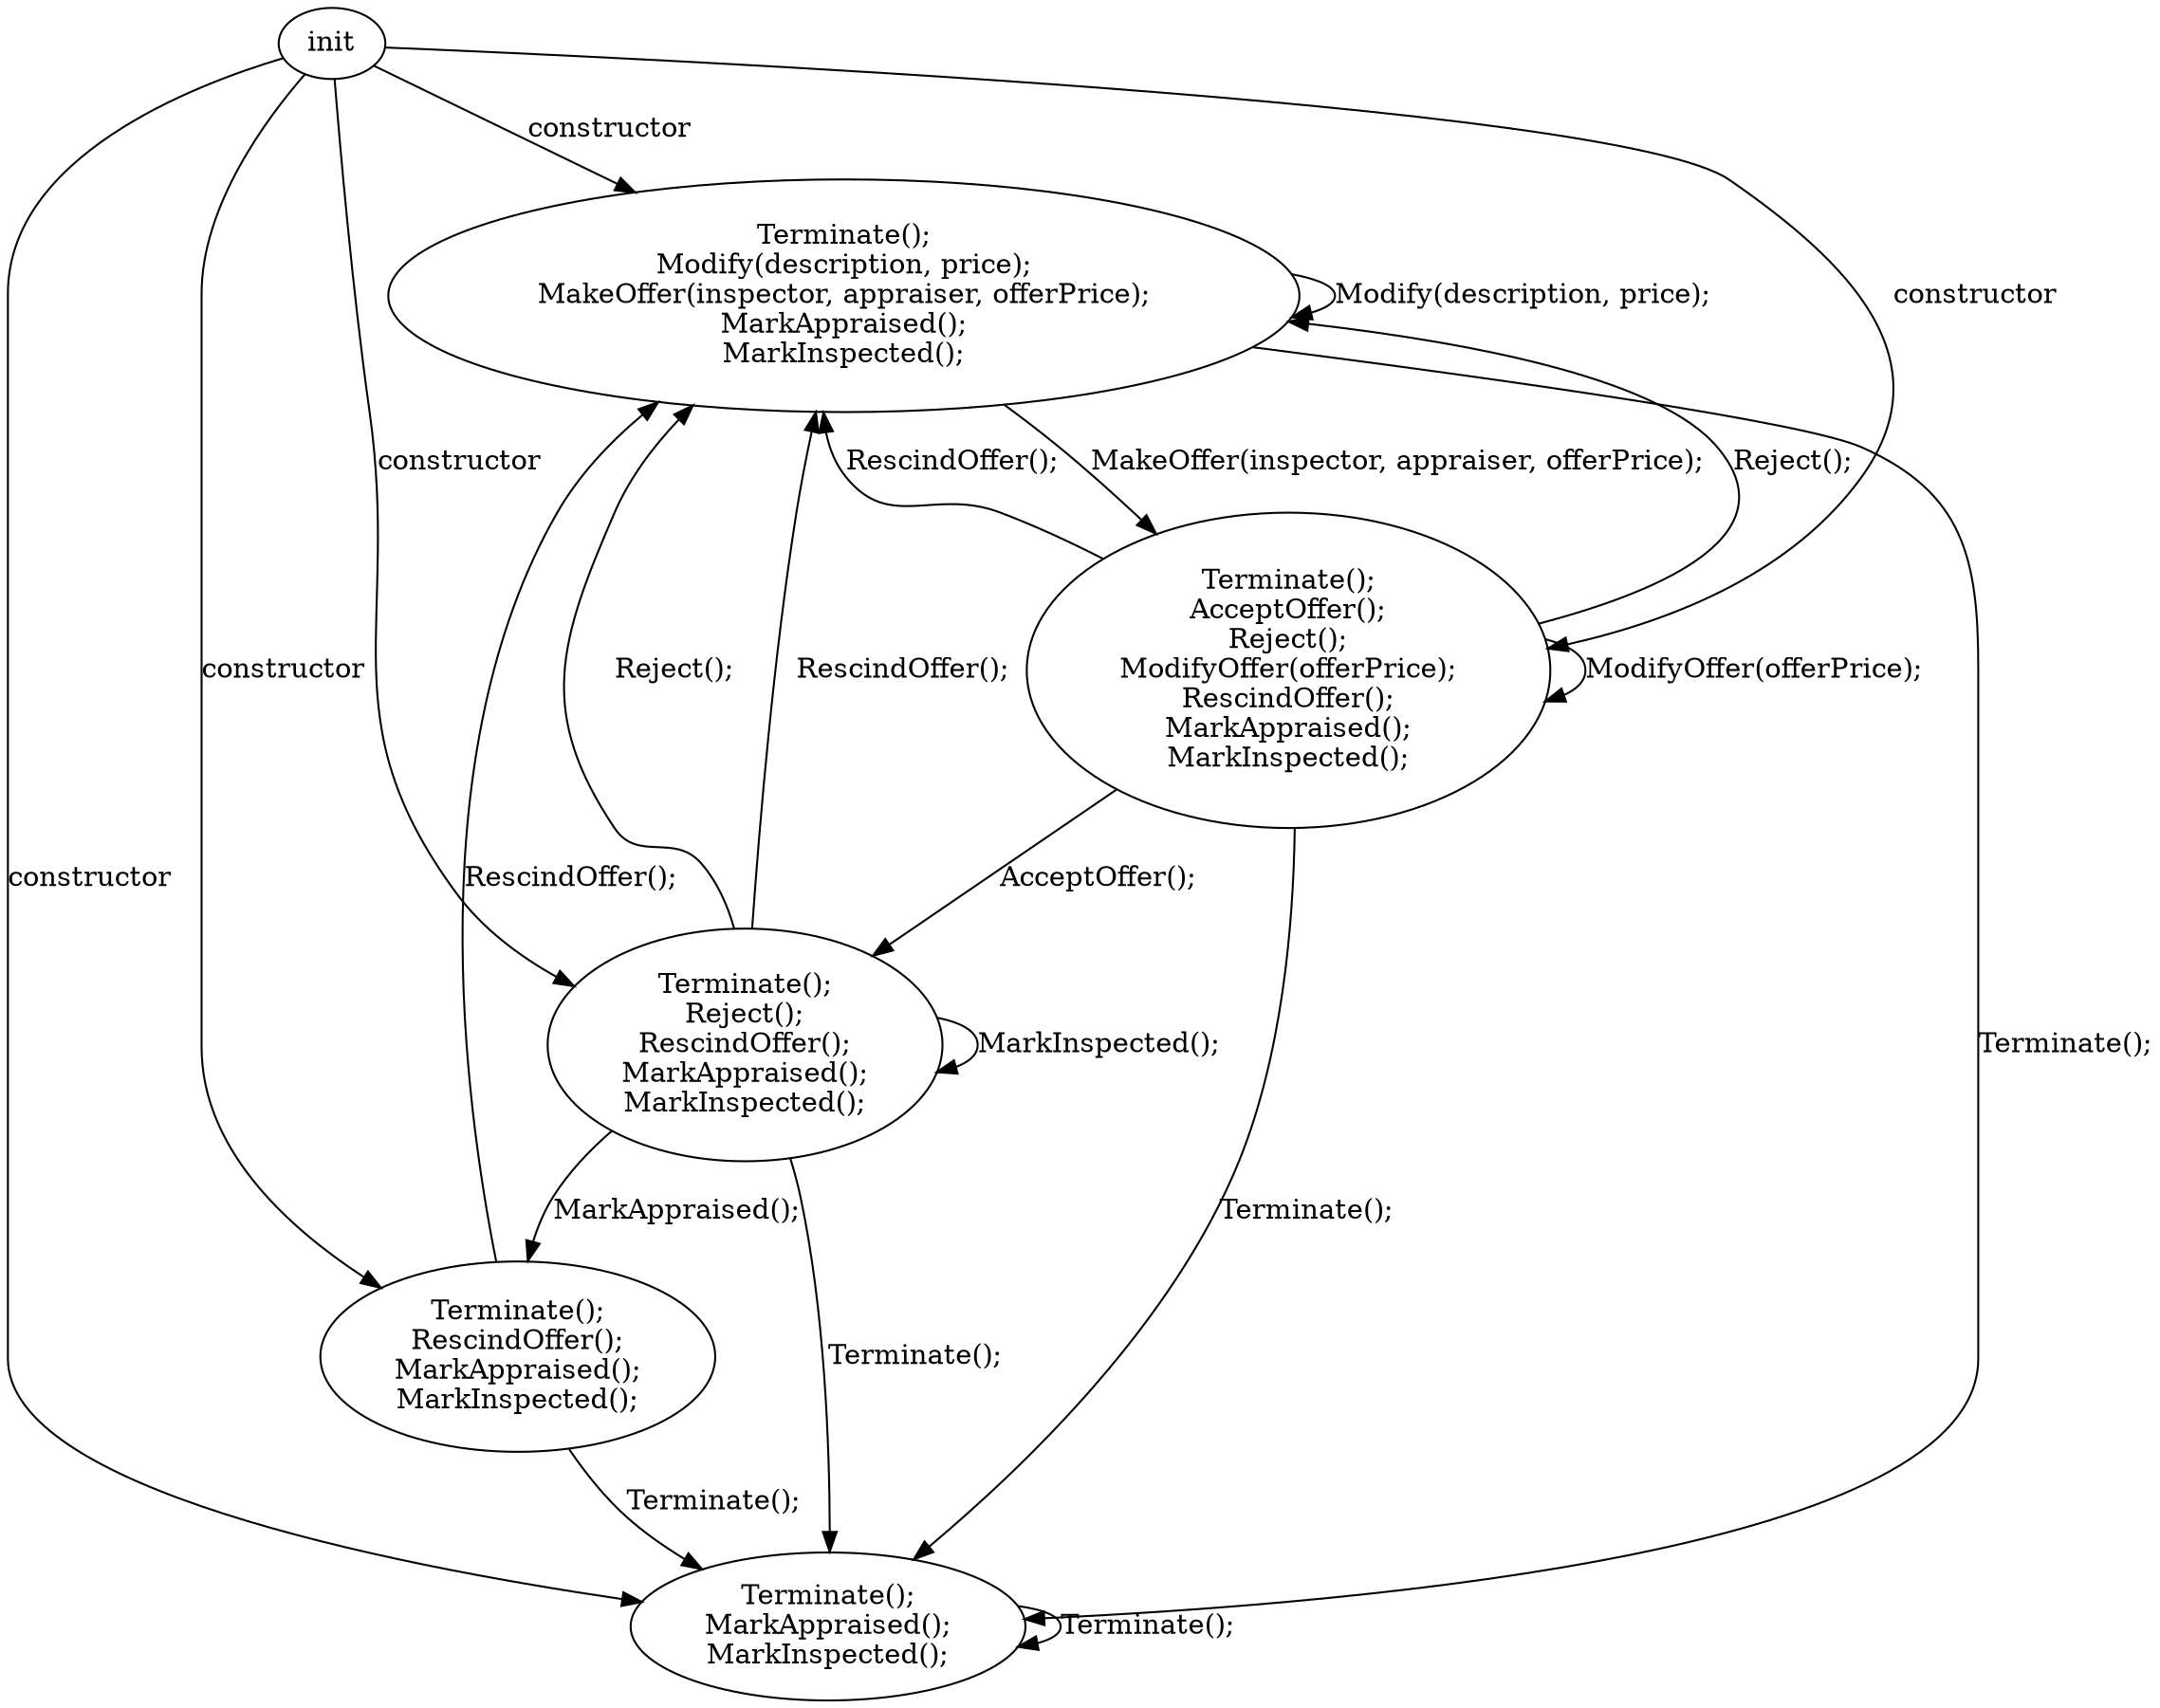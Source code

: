// Prueba
digraph {
	init [label=init]
	"1-0-0-0-0-0-0-0-9-10-" [label="Terminate();
MarkAppraised();
MarkInspected();
"]
	init -> "1-0-0-0-0-0-0-0-9-10-" [label=constructor]
	"1-0-0-0-0-0-0-0-9-10-" [label="Terminate();
MarkAppraised();
MarkInspected();
"]
	"1-0-0-0-0-0-0-0-9-10-" [label="Terminate();
MarkAppraised();
MarkInspected();
"]
	"1-0-0-0-0-0-0-0-9-10-" -> "1-0-0-0-0-0-0-0-9-10-" [label="Terminate();"]
	"1-2-3-0-0-0-0-0-9-10-" [label="Terminate();
Modify(description, price);
MakeOffer(inspector, appraiser, offerPrice);
MarkAppraised();
MarkInspected();
"]
	"1-0-0-0-0-0-0-0-9-10-" [label="Terminate();
MarkAppraised();
MarkInspected();
"]
	"1-2-3-0-0-0-0-0-9-10-" -> "1-0-0-0-0-0-0-0-9-10-" [label="Terminate();"]
	"1-0-0-0-0-0-0-8-9-10-" [label="Terminate();
RescindOffer();
MarkAppraised();
MarkInspected();
"]
	"1-0-0-0-0-0-0-0-9-10-" [label="Terminate();
MarkAppraised();
MarkInspected();
"]
	"1-0-0-0-0-0-0-8-9-10-" -> "1-0-0-0-0-0-0-0-9-10-" [label="Terminate();"]
	"1-0-0-0-5-0-0-8-9-10-" [label="Terminate();
Reject();
RescindOffer();
MarkAppraised();
MarkInspected();
"]
	"1-0-0-0-0-0-0-0-9-10-" [label="Terminate();
MarkAppraised();
MarkInspected();
"]
	"1-0-0-0-5-0-0-8-9-10-" -> "1-0-0-0-0-0-0-0-9-10-" [label="Terminate();"]
	"1-0-0-4-5-0-7-8-9-10-" [label="Terminate();
AcceptOffer();
Reject();
ModifyOffer(offerPrice);
RescindOffer();
MarkAppraised();
MarkInspected();
"]
	"1-0-0-0-0-0-0-0-9-10-" [label="Terminate();
MarkAppraised();
MarkInspected();
"]
	"1-0-0-4-5-0-7-8-9-10-" -> "1-0-0-0-0-0-0-0-9-10-" [label="Terminate();"]
	init [label=init]
	"1-0-0-0-0-0-0-8-9-10-" [label="Terminate();
RescindOffer();
MarkAppraised();
MarkInspected();
"]
	init -> "1-0-0-0-0-0-0-8-9-10-" [label=constructor]
	init [label=init]
	"1-2-3-0-0-0-0-0-9-10-" [label="Terminate();
Modify(description, price);
MakeOffer(inspector, appraiser, offerPrice);
MarkAppraised();
MarkInspected();
"]
	init -> "1-2-3-0-0-0-0-0-9-10-" [label=constructor]
	init [label=init]
	"1-0-0-0-5-0-0-8-9-10-" [label="Terminate();
Reject();
RescindOffer();
MarkAppraised();
MarkInspected();
"]
	init -> "1-0-0-0-5-0-0-8-9-10-" [label=constructor]
	init [label=init]
	"1-0-0-4-5-0-7-8-9-10-" [label="Terminate();
AcceptOffer();
Reject();
ModifyOffer(offerPrice);
RescindOffer();
MarkAppraised();
MarkInspected();
"]
	init -> "1-0-0-4-5-0-7-8-9-10-" [label=constructor]
	"1-0-0-0-5-0-0-8-9-10-" [label="Terminate();
Reject();
RescindOffer();
MarkAppraised();
MarkInspected();
"]
	"1-0-0-0-0-0-0-8-9-10-" [label="Terminate();
RescindOffer();
MarkAppraised();
MarkInspected();
"]
	"1-0-0-0-5-0-0-8-9-10-" -> "1-0-0-0-0-0-0-8-9-10-" [label="MarkAppraised();"]
	"1-0-0-0-0-0-0-8-9-10-" [label="Terminate();
RescindOffer();
MarkAppraised();
MarkInspected();
"]
	"1-2-3-0-0-0-0-0-9-10-" [label="Terminate();
Modify(description, price);
MakeOffer(inspector, appraiser, offerPrice);
MarkAppraised();
MarkInspected();
"]
	"1-0-0-0-0-0-0-8-9-10-" -> "1-2-3-0-0-0-0-0-9-10-" [label="RescindOffer();"]
	"1-2-3-0-0-0-0-0-9-10-" [label="Terminate();
Modify(description, price);
MakeOffer(inspector, appraiser, offerPrice);
MarkAppraised();
MarkInspected();
"]
	"1-2-3-0-0-0-0-0-9-10-" [label="Terminate();
Modify(description, price);
MakeOffer(inspector, appraiser, offerPrice);
MarkAppraised();
MarkInspected();
"]
	"1-2-3-0-0-0-0-0-9-10-" -> "1-2-3-0-0-0-0-0-9-10-" [label="Modify(description, price);"]
	"1-0-0-0-5-0-0-8-9-10-" [label="Terminate();
Reject();
RescindOffer();
MarkAppraised();
MarkInspected();
"]
	"1-2-3-0-0-0-0-0-9-10-" [label="Terminate();
Modify(description, price);
MakeOffer(inspector, appraiser, offerPrice);
MarkAppraised();
MarkInspected();
"]
	"1-0-0-0-5-0-0-8-9-10-" -> "1-2-3-0-0-0-0-0-9-10-" [label="Reject();"]
	"1-0-0-0-5-0-0-8-9-10-" [label="Terminate();
Reject();
RescindOffer();
MarkAppraised();
MarkInspected();
"]
	"1-2-3-0-0-0-0-0-9-10-" [label="Terminate();
Modify(description, price);
MakeOffer(inspector, appraiser, offerPrice);
MarkAppraised();
MarkInspected();
"]
	"1-0-0-0-5-0-0-8-9-10-" -> "1-2-3-0-0-0-0-0-9-10-" [label="RescindOffer();"]
	"1-0-0-4-5-0-7-8-9-10-" [label="Terminate();
AcceptOffer();
Reject();
ModifyOffer(offerPrice);
RescindOffer();
MarkAppraised();
MarkInspected();
"]
	"1-2-3-0-0-0-0-0-9-10-" [label="Terminate();
Modify(description, price);
MakeOffer(inspector, appraiser, offerPrice);
MarkAppraised();
MarkInspected();
"]
	"1-0-0-4-5-0-7-8-9-10-" -> "1-2-3-0-0-0-0-0-9-10-" [label="Reject();"]
	"1-0-0-0-5-0-0-8-9-10-" [label="Terminate();
Reject();
RescindOffer();
MarkAppraised();
MarkInspected();
"]
	"1-0-0-0-5-0-0-8-9-10-" [label="Terminate();
Reject();
RescindOffer();
MarkAppraised();
MarkInspected();
"]
	"1-0-0-0-5-0-0-8-9-10-" -> "1-0-0-0-5-0-0-8-9-10-" [label="MarkInspected();"]
	"1-0-0-4-5-0-7-8-9-10-" [label="Terminate();
AcceptOffer();
Reject();
ModifyOffer(offerPrice);
RescindOffer();
MarkAppraised();
MarkInspected();
"]
	"1-2-3-0-0-0-0-0-9-10-" [label="Terminate();
Modify(description, price);
MakeOffer(inspector, appraiser, offerPrice);
MarkAppraised();
MarkInspected();
"]
	"1-0-0-4-5-0-7-8-9-10-" -> "1-2-3-0-0-0-0-0-9-10-" [label="RescindOffer();"]
	"1-2-3-0-0-0-0-0-9-10-" [label="Terminate();
Modify(description, price);
MakeOffer(inspector, appraiser, offerPrice);
MarkAppraised();
MarkInspected();
"]
	"1-0-0-4-5-0-7-8-9-10-" [label="Terminate();
AcceptOffer();
Reject();
ModifyOffer(offerPrice);
RescindOffer();
MarkAppraised();
MarkInspected();
"]
	"1-2-3-0-0-0-0-0-9-10-" -> "1-0-0-4-5-0-7-8-9-10-" [label="MakeOffer(inspector, appraiser, offerPrice);"]
	"1-0-0-4-5-0-7-8-9-10-" [label="Terminate();
AcceptOffer();
Reject();
ModifyOffer(offerPrice);
RescindOffer();
MarkAppraised();
MarkInspected();
"]
	"1-0-0-0-5-0-0-8-9-10-" [label="Terminate();
Reject();
RescindOffer();
MarkAppraised();
MarkInspected();
"]
	"1-0-0-4-5-0-7-8-9-10-" -> "1-0-0-0-5-0-0-8-9-10-" [label="AcceptOffer();"]
	"1-0-0-4-5-0-7-8-9-10-" [label="Terminate();
AcceptOffer();
Reject();
ModifyOffer(offerPrice);
RescindOffer();
MarkAppraised();
MarkInspected();
"]
	"1-0-0-4-5-0-7-8-9-10-" [label="Terminate();
AcceptOffer();
Reject();
ModifyOffer(offerPrice);
RescindOffer();
MarkAppraised();
MarkInspected();
"]
	"1-0-0-4-5-0-7-8-9-10-" -> "1-0-0-4-5-0-7-8-9-10-" [label="ModifyOffer(offerPrice);"]
}

